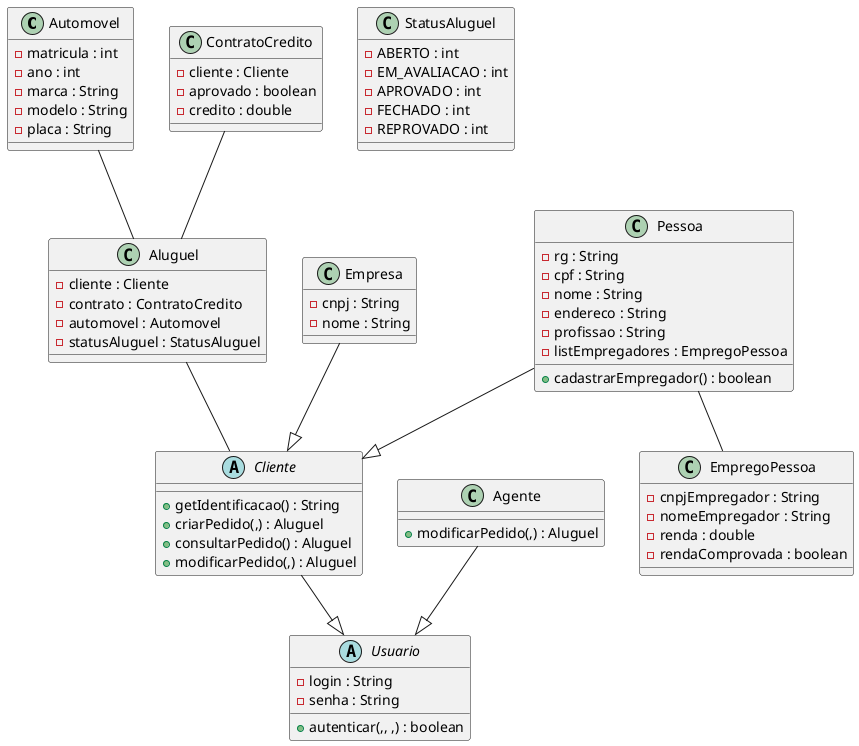 @startuml
class Automovel{
  -matricula : int
  -ano : int
  -marca : String
  -modelo : String
  -placa : String
}
abstract Usuario{
  -login : String
  -senha : String
  +autenticar(,, ,) : boolean
}
class Aluguel{
  -cliente : Cliente
  -contrato : ContratoCredito
  -automovel : Automovel
  -statusAluguel : StatusAluguel
}
class ContratoCredito{
  -cliente : Cliente
  -aprovado : boolean
  -credito : double
}
class Agente{
  +modificarPedido(,) : Aluguel
}
abstract Cliente{
  +getIdentificacao() : String
  +criarPedido(,) : Aluguel
  +consultarPedido() : Aluguel
  +modificarPedido(,) : Aluguel
}
Agente --|> Usuario
Cliente --|> Usuario
class StatusAluguel{
  -ABERTO : int
  -EM_AVALIACAO : int
  -APROVADO : int
  -FECHADO : int
  -REPROVADO : int
}
Aluguel -- Cliente
Automovel -- Aluguel
ContratoCredito -- Aluguel
class EmpregoPessoa{
  -cnpjEmpregador : String
  -nomeEmpregador : String
  -renda : double
  -rendaComprovada : boolean
}
Pessoa -- EmpregoPessoa
class Pessoa{
  -rg : String
  -cpf : String
  -nome : String
  -endereco : String
  -profissao : String
  -listEmpregadores : EmpregoPessoa
  +cadastrarEmpregador() : boolean
}
Pessoa --|> Cliente
class Empresa{
  -cnpj : String
  -nome : String
}
Empresa --|> Cliente
@enduml

